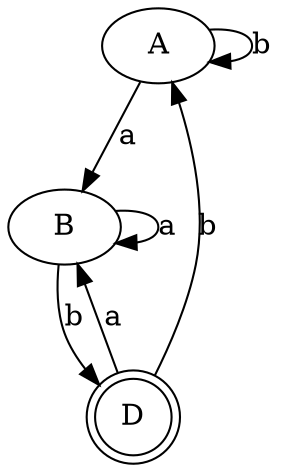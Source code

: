 digraph AFD {
	A
	B
	D [shape=doublecircle]
	A -> B [label=a]
	B -> B [label=a]
	D -> B [label=a]
	A -> A [label=b]
	B -> D [label=b]
	D -> A [label=b]
}

